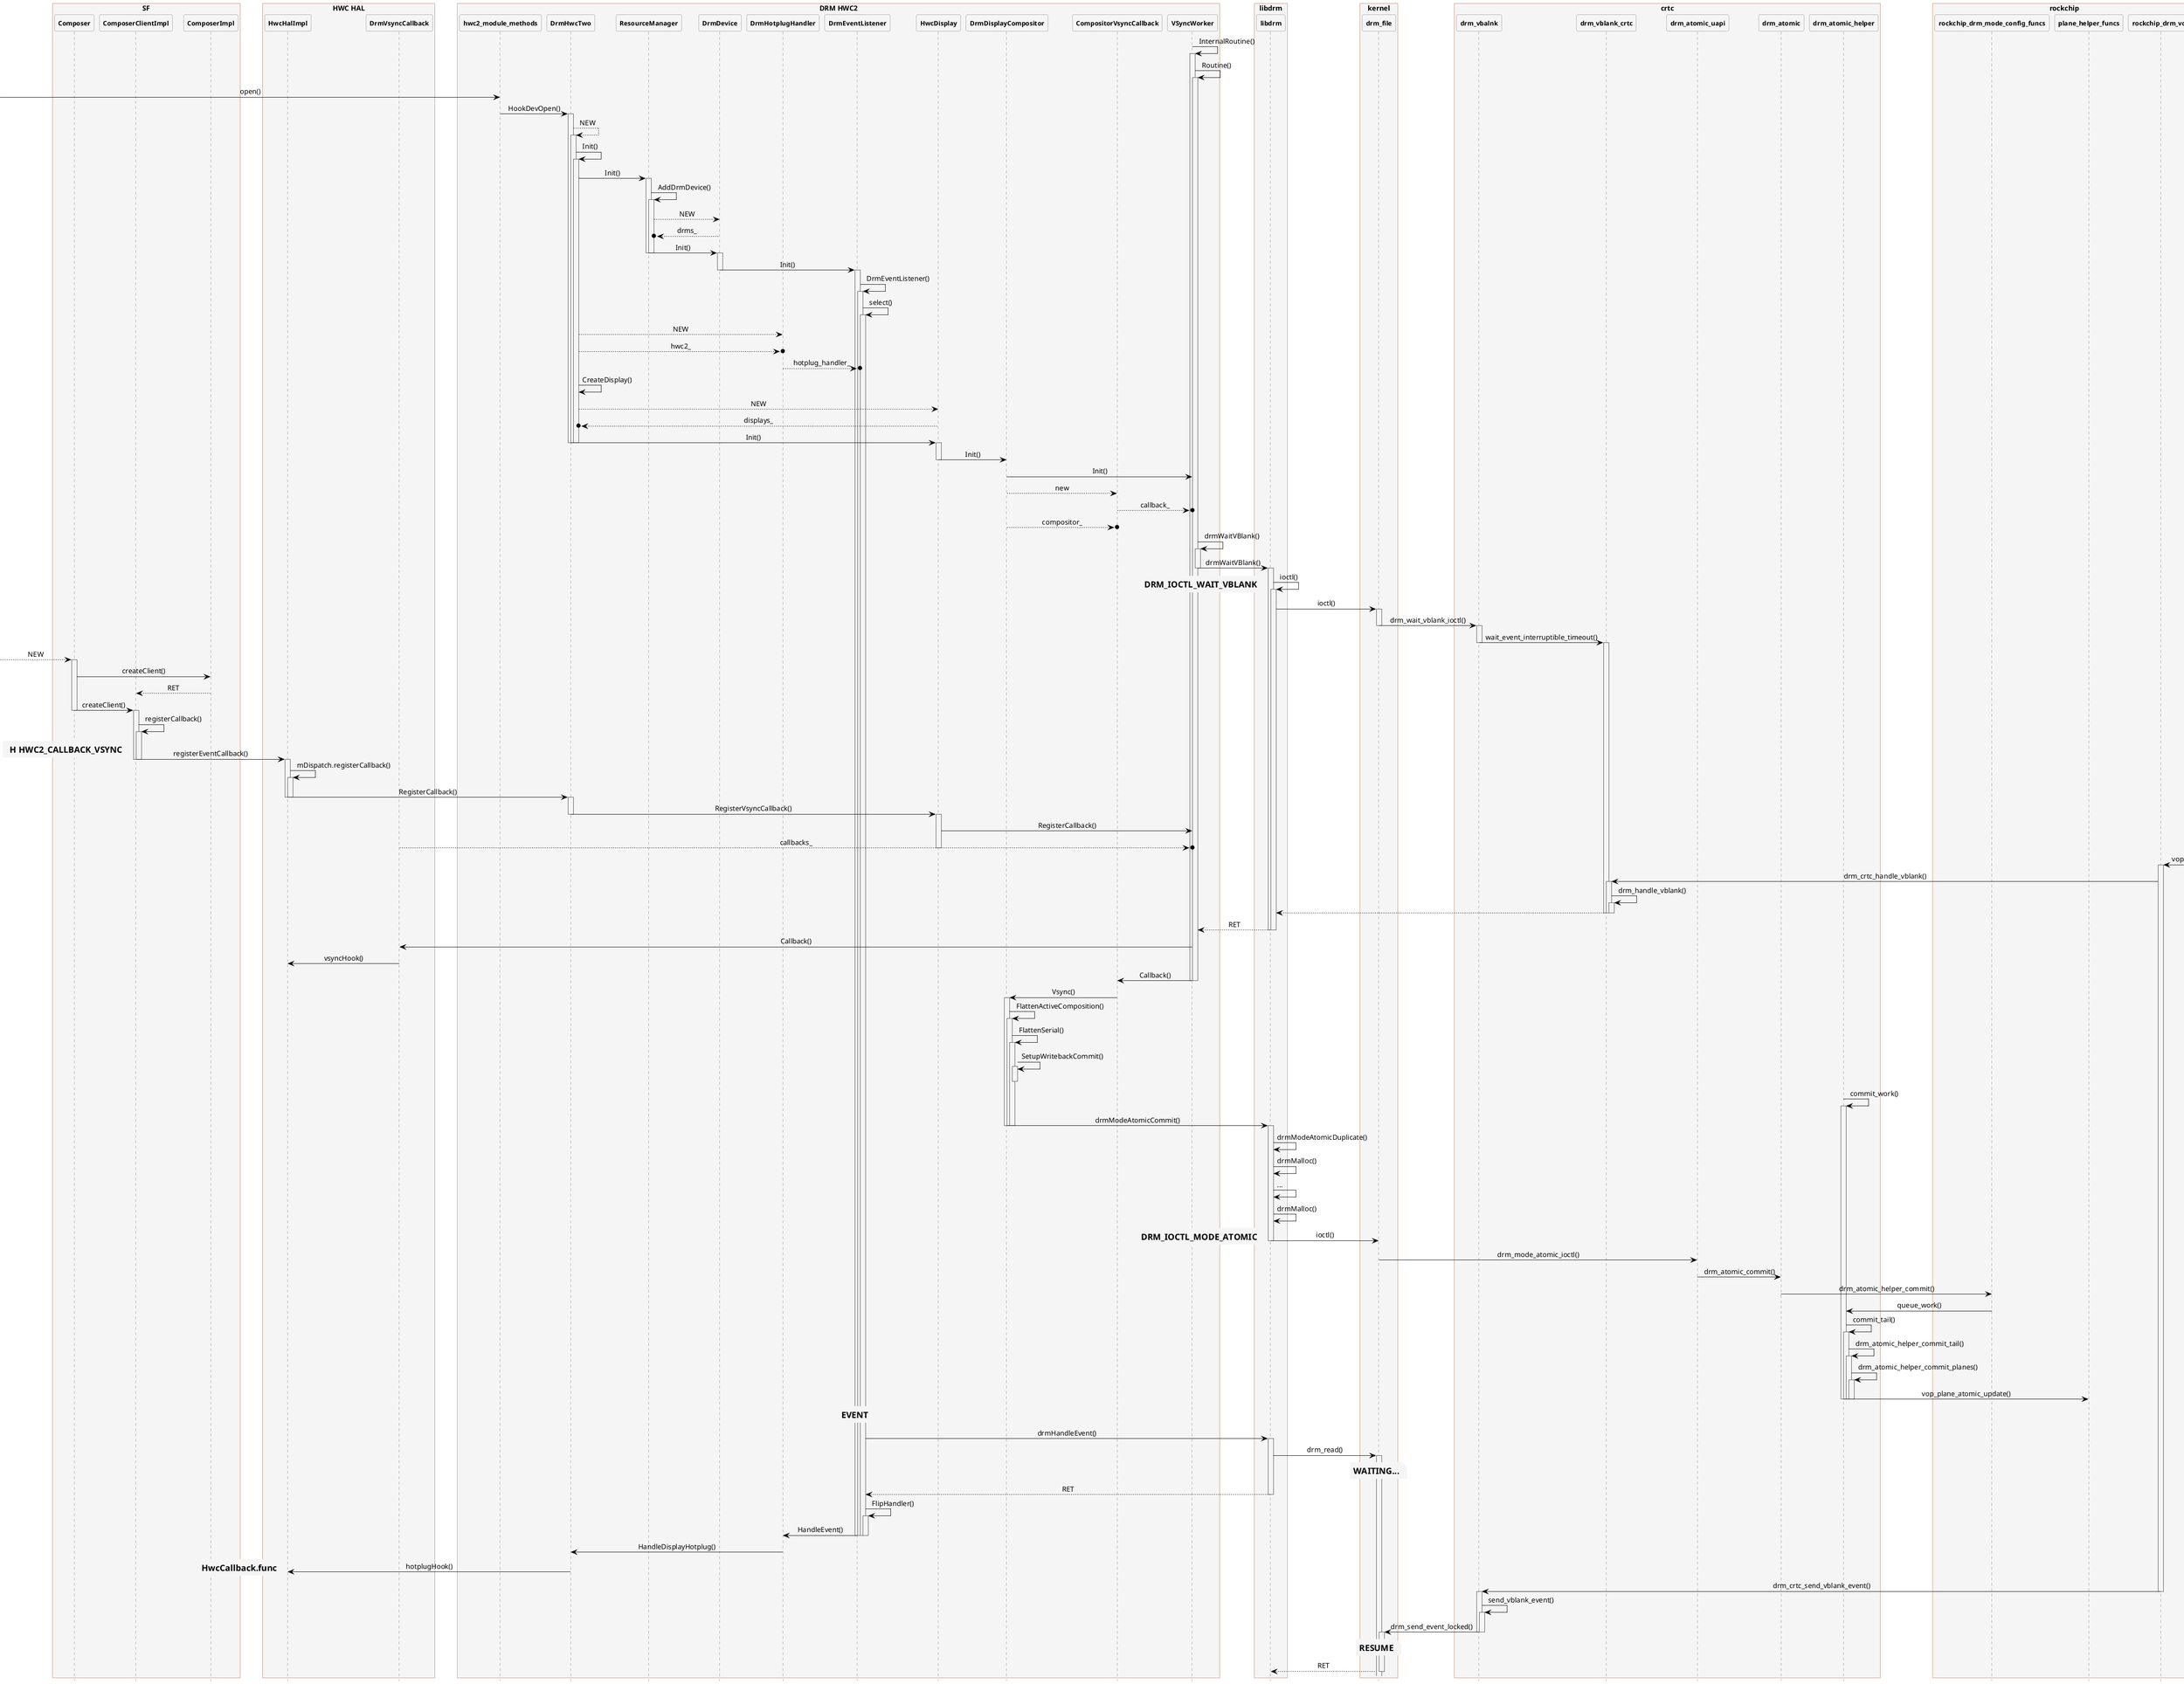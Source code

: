 @startuml DRM
 
hide footbox
skinparam {
    ' defaultFontName Abyssinica SIL
    Shadowing false  
    backgroundColor white
    NoteFontColor #Black
    NoteFontSize 16
    NoteTextAlignment left
    NoteBackgroundColor WhiteSmoke
    NoteColor transparent
    NoteBorderThickness 0
    NoteBorderColor transparent
    NoteBorderThickness 0
    NoteShadowing false
    ParticipantPadding 0
    BoxPadding 20
    dpi 96
    ClassBackgroundColor transparent
    ClassHeaderBackgroundColor lightgreen
    ClassStereotypeFontColor transparent
    SequenceBoxBordercolor sienna
    SequenceBoxFontSize 24
    SequenceBoxFontColor Black
    SequenceBoxBackgroundColor WhiteSmoke
    SequenceLifeLineBackgroundColor WhiteSmoke
    SequenceMessageAlignment center
    SequenceGroupHeaderFontColor White
    SequenceGroupHeaderFontSize 20
    SequenceGroupBackgroundColor DarkOliveGreen
    SequenceGroupBodyBackgroundColor transparent
    SequenceGroupBorderThickness 4
    SequenceGroupBorderColor DarkOliveGreen
    ' transparent
    sequence {
        ParticipantBackgroundColor WhiteSmoke
        ParticipantBorderColor Gray
        ParticipantFontStyle Bold
        ParticipantFontSize 12
        ParticipantPadding 0
 
        LifeLineBorderColor DimGray
        ArrowColor Black
        ArrowThickness 0.8
        ColorArrowSeparationSpace 30
    }
}

box SF
participant Composer
participant ComposerClientImpl
participant ComposerImpl
end box

box HWC HAL
participant HwcHalImpl
participant DrmVsyncCallback
end box

box DRM HWC2
participant hwc2_module_methods
participant DrmHwcTwo
participant ResourceManager
participant DrmDevice
participant DrmHotplugHandler
participant DrmEventListener
participant HwcDisplay
participant DrmDisplayCompositor
participant CompositorVsyncCallback
participant VSyncWorker
end box

box libdrm
participant libdrm
end box

box kernel
participant drm_file
end box

box crtc
participant drm_vbalnk
participant drm_vblank_crtc
participant drm_atomic_uapi
participant drm_atomic
participant drm_atomic_helper
end box

box rockchip
participant rockchip_drm_mode_config_funcs
participant plane_helper_funcs
participant rockchip_drm_vop
end box



VSyncWorker->VSyncWorker:InternalRoutine()
activate VSyncWorker
VSyncWorker->VSyncWorker:Routine()
activate VSyncWorker

->hwc2_module_methods:open()
hwc2_module_methods->DrmHwcTwo:HookDevOpen()
activate DrmHwcTwo
DrmHwcTwo-->DrmHwcTwo:NEW
activate DrmHwcTwo
DrmHwcTwo->DrmHwcTwo:Init()
activate DrmHwcTwo
DrmHwcTwo->ResourceManager:Init()
activate ResourceManager
ResourceManager->ResourceManager:AddDrmDevice()
activate ResourceManager
ResourceManager-->DrmDevice:NEW
DrmDevice-->o ResourceManager:drms_
ResourceManager->DrmDevice:Init()
deactivate ResourceManager
deactivate ResourceManager
activate DrmDevice

DrmDevice->DrmEventListener:Init()
deactivate DrmDevice
activate DrmEventListener
DrmEventListener->DrmEventListener:DrmEventListener()
activate DrmEventListener
DrmEventListener->DrmEventListener:select()
activate DrmEventListener

DrmHwcTwo-->DrmHotplugHandler:NEW
DrmHwcTwo-->o DrmHotplugHandler:hwc2_
DrmHotplugHandler-->o DrmEventListener:hotplug_handler_


DrmHwcTwo->DrmHwcTwo:CreateDisplay()
DrmHwcTwo-->HwcDisplay:NEW
HwcDisplay-->o DrmHwcTwo:displays_
DrmHwcTwo->HwcDisplay:Init()
deactivate DrmHwcTwo
deactivate DrmHwcTwo
deactivate DrmHwcTwo
activate HwcDisplay
HwcDisplay->DrmDisplayCompositor:Init()
deactivate HwcDisplay

DrmDisplayCompositor->VSyncWorker:Init()
DrmDisplayCompositor-->CompositorVsyncCallback:new
CompositorVsyncCallback-->o VSyncWorker:callback_
DrmDisplayCompositor-->o CompositorVsyncCallback:compositor_

VSyncWorker->VSyncWorker:drmWaitVBlank()
activate VSyncWorker
VSyncWorker->libdrm:drmWaitVBlank()
deactivate VSyncWorker
activate libdrm
libdrm->libdrm:ioctl()
note left:**DRM_IOCTL_WAIT_VBLANK**
activate libdrm
libdrm->drm_file:ioctl()
activate drm_file
drm_file->drm_vbalnk:drm_wait_vblank_ioctl()
deactivate drm_file
activate drm_vbalnk
drm_vbalnk->drm_vblank_crtc:wait_event_interruptible_timeout()
deactivate drm_vbalnk
activate drm_vblank_crtc

-->Composer:NEW
activate Composer
Composer->ComposerImpl:createClient()
ComposerImpl--> ComposerClientImpl:RET

Composer->ComposerClientImpl:createClient()
deactivate Composer
activate ComposerClientImpl
ComposerClientImpl->ComposerClientImpl:registerCallback()
activate ComposerClientImpl
ComposerClientImpl->HwcHalImpl:registerEventCallback()
deactivate ComposerClientImpl
deactivate ComposerClientImpl
note left:**HWC2_CALLBACK_HOTPLUG**
note left:**HWC2_CALLBACK_REFRESH**
note left:**HWC2_CALLBACK_VSYNC**
activate HwcHalImpl
HwcHalImpl->HwcHalImpl:mDispatch.registerCallback()
activate HwcHalImpl
HwcHalImpl->DrmHwcTwo:RegisterCallback()
deactivate HwcHalImpl
deactivate HwcHalImpl
activate DrmHwcTwo
DrmHwcTwo->HwcDisplay:RegisterVsyncCallback()
deactivate DrmHwcTwo
activate HwcDisplay
HwcDisplay->VSyncWorker:RegisterCallback()
DrmVsyncCallback-->o VSyncWorker:callbacks_
deactivate HwcDisplay



rockchip_drm_vop<-:vop_isr()
activate rockchip_drm_vop
rockchip_drm_vop->drm_vblank_crtc:drm_crtc_handle_vblank()
activate drm_vblank_crtc
drm_vblank_crtc->drm_vblank_crtc:drm_handle_vblank()
activate drm_vblank_crtc
drm_vblank_crtc-->libdrm
deactivate drm_vblank_crtc
deactivate drm_vblank_crtc
deactivate drm_vblank_crtc

libdrm-->VSyncWorker:RET
deactivate libdrm
deactivate libdrm

VSyncWorker->DrmVsyncCallback:Callback()
DrmVsyncCallback->HwcHalImpl:vsyncHook()

VSyncWorker->CompositorVsyncCallback:Callback()
deactivate VSyncWorker
deactivate VSyncWorker
CompositorVsyncCallback->DrmDisplayCompositor:Vsync()
activate DrmDisplayCompositor
DrmDisplayCompositor->DrmDisplayCompositor:FlattenActiveComposition()
activate DrmDisplayCompositor
DrmDisplayCompositor->DrmDisplayCompositor:FlattenSerial()
activate DrmDisplayCompositor
DrmDisplayCompositor->DrmDisplayCompositor:SetupWritebackCommit()
activate DrmDisplayCompositor
deactivate DrmDisplayCompositor

drm_atomic_helper->drm_atomic_helper:commit_work()
activate drm_atomic_helper

DrmDisplayCompositor->libdrm:drmModeAtomicCommit()
deactivate DrmDisplayCompositor
deactivate DrmDisplayCompositor
deactivate DrmDisplayCompositor
activate libdrm
libdrm->libdrm:drmModeAtomicDuplicate()
libdrm->libdrm:drmMalloc()
libdrm->libdrm:...
libdrm->libdrm:drmMalloc()
libdrm->drm_file:ioctl()
note left:**DRM_IOCTL_MODE_ATOMIC**
deactivate libdrm
drm_file->drm_atomic_uapi:drm_mode_atomic_ioctl()
drm_atomic_uapi->drm_atomic:drm_atomic_commit()
' drm_atomic->drm_mode_config_funcs:atomic_commit()
' drm_mode_config_funcs->rockchip_drm_mode_config_funcs:drm_atomic_helper_commit()
drm_atomic->rockchip_drm_mode_config_funcs:drm_atomic_helper_commit()
rockchip_drm_mode_config_funcs->drm_atomic_helper:queue_work()
drm_atomic_helper->drm_atomic_helper:commit_tail()
activate drm_atomic_helper
drm_atomic_helper->drm_atomic_helper:drm_atomic_helper_commit_tail()
activate drm_atomic_helper
drm_atomic_helper->drm_atomic_helper:drm_atomic_helper_commit_planes()
activate drm_atomic_helper
drm_atomic_helper->plane_helper_funcs:vop_plane_atomic_update()
deactivate drm_atomic_helper
deactivate drm_atomic_helper
deactivate drm_atomic_helper
deactivate drm_atomic_helper




note over DrmEventListener:**EVENT**
DrmEventListener->libdrm:drmHandleEvent()
activate libdrm
libdrm->drm_file:drm_read()
activate drm_file
note over drm_file:**WAITING...**

libdrm-->DrmEventListener:RET
deactivate libdrm
DrmEventListener->DrmEventListener:FlipHandler()
activate DrmEventListener
DrmEventListener->DrmHotplugHandler:HandleEvent()
deactivate DrmEventListener
deactivate DrmEventListener
deactivate DrmEventListener
deactivate DrmEventListener
deactivate DrmEventListener
DrmHotplugHandler->DrmHwcTwo:HandleDisplayHotplug()
DrmHwcTwo->HwcHalImpl:hotplugHook()
note left:**HwcCallback.func**

rockchip_drm_vop->drm_vbalnk:drm_crtc_send_vblank_event()
deactivate rockchip_drm_vop

activate drm_vbalnk
drm_vbalnk->drm_vbalnk:send_vblank_event()
activate drm_vbalnk
drm_vbalnk->drm_file:drm_send_event_locked()
deactivate drm_vbalnk
deactivate drm_vbalnk
activate drm_file
note over drm_file:**RESUME**
drm_file-->libdrm:RET
deactivate drm_file
deactivate libdrm

@enduml